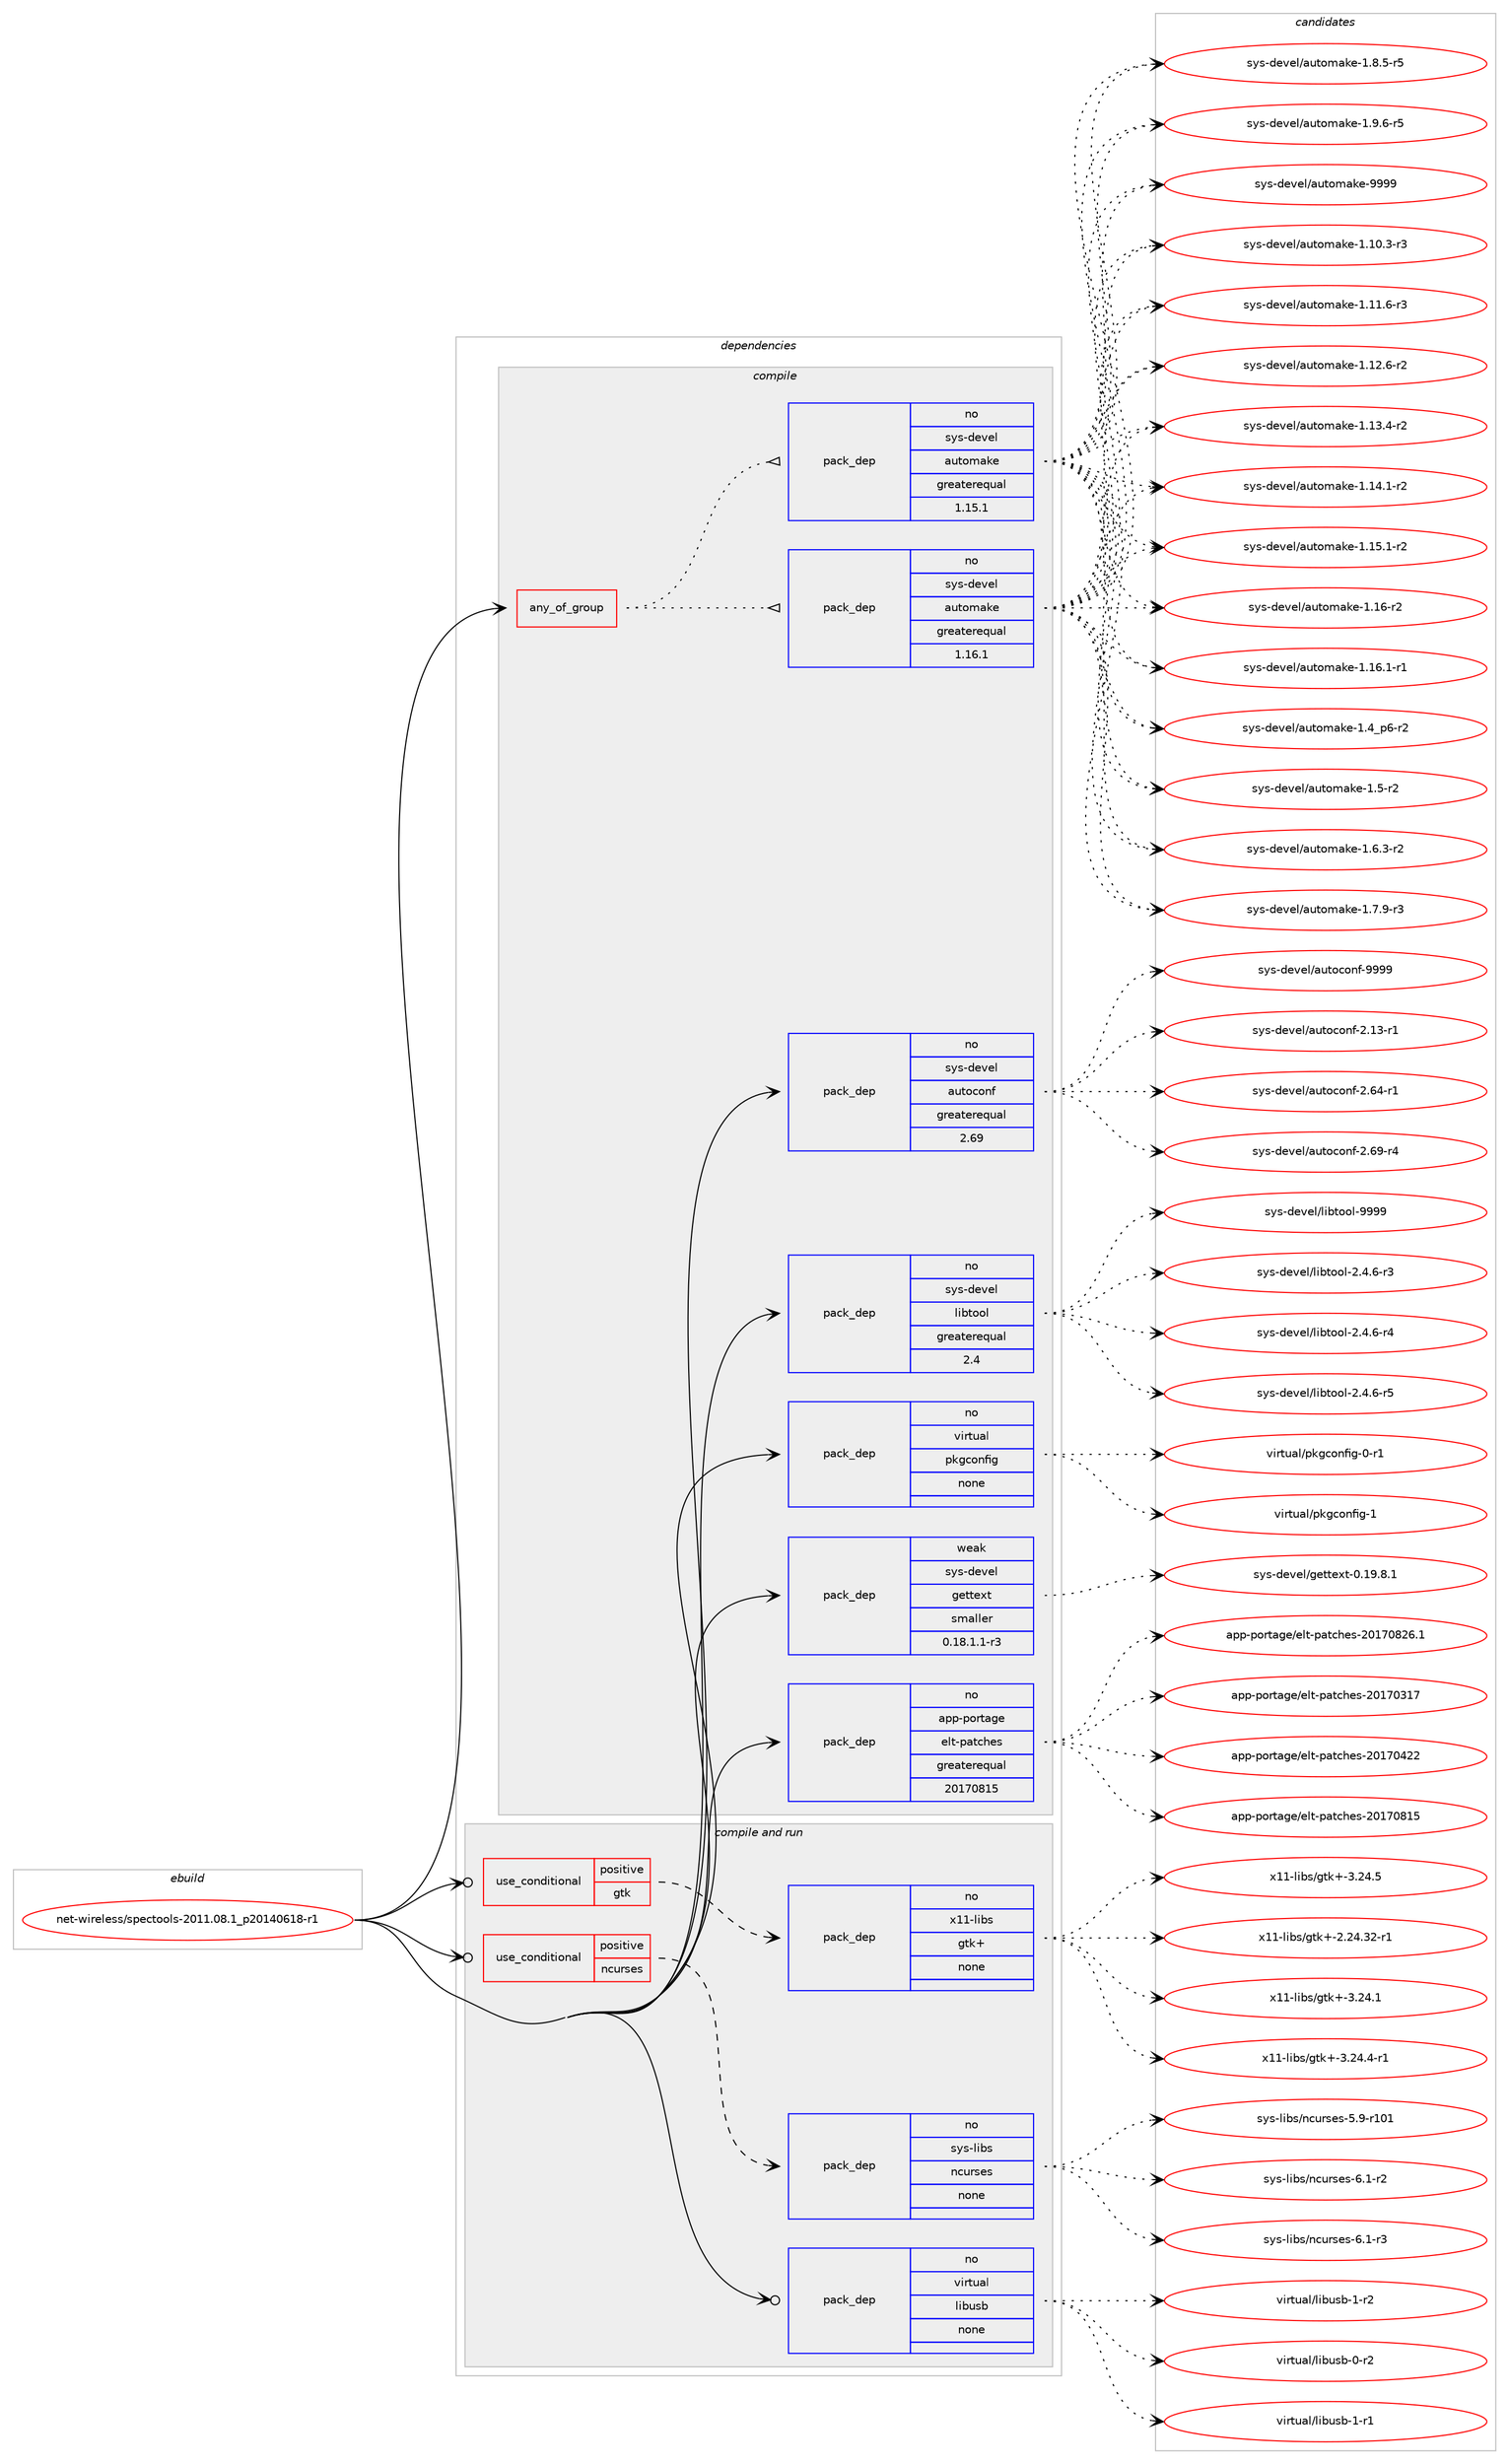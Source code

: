 digraph prolog {

# *************
# Graph options
# *************

newrank=true;
concentrate=true;
compound=true;
graph [rankdir=LR,fontname=Helvetica,fontsize=10,ranksep=1.5];#, ranksep=2.5, nodesep=0.2];
edge  [arrowhead=vee];
node  [fontname=Helvetica,fontsize=10];

# **********
# The ebuild
# **********

subgraph cluster_leftcol {
color=gray;
rank=same;
label=<<i>ebuild</i>>;
id [label="net-wireless/spectools-2011.08.1_p20140618-r1", color=red, width=4, href="../net-wireless/spectools-2011.08.1_p20140618-r1.svg"];
}

# ****************
# The dependencies
# ****************

subgraph cluster_midcol {
color=gray;
label=<<i>dependencies</i>>;
subgraph cluster_compile {
fillcolor="#eeeeee";
style=filled;
label=<<i>compile</i>>;
subgraph any26677 {
dependency1681392 [label=<<TABLE BORDER="0" CELLBORDER="1" CELLSPACING="0" CELLPADDING="4"><TR><TD CELLPADDING="10">any_of_group</TD></TR></TABLE>>, shape=none, color=red];subgraph pack1202351 {
dependency1681393 [label=<<TABLE BORDER="0" CELLBORDER="1" CELLSPACING="0" CELLPADDING="4" WIDTH="220"><TR><TD ROWSPAN="6" CELLPADDING="30">pack_dep</TD></TR><TR><TD WIDTH="110">no</TD></TR><TR><TD>sys-devel</TD></TR><TR><TD>automake</TD></TR><TR><TD>greaterequal</TD></TR><TR><TD>1.16.1</TD></TR></TABLE>>, shape=none, color=blue];
}
dependency1681392:e -> dependency1681393:w [weight=20,style="dotted",arrowhead="oinv"];
subgraph pack1202352 {
dependency1681394 [label=<<TABLE BORDER="0" CELLBORDER="1" CELLSPACING="0" CELLPADDING="4" WIDTH="220"><TR><TD ROWSPAN="6" CELLPADDING="30">pack_dep</TD></TR><TR><TD WIDTH="110">no</TD></TR><TR><TD>sys-devel</TD></TR><TR><TD>automake</TD></TR><TR><TD>greaterequal</TD></TR><TR><TD>1.15.1</TD></TR></TABLE>>, shape=none, color=blue];
}
dependency1681392:e -> dependency1681394:w [weight=20,style="dotted",arrowhead="oinv"];
}
id:e -> dependency1681392:w [weight=20,style="solid",arrowhead="vee"];
subgraph pack1202353 {
dependency1681395 [label=<<TABLE BORDER="0" CELLBORDER="1" CELLSPACING="0" CELLPADDING="4" WIDTH="220"><TR><TD ROWSPAN="6" CELLPADDING="30">pack_dep</TD></TR><TR><TD WIDTH="110">no</TD></TR><TR><TD>app-portage</TD></TR><TR><TD>elt-patches</TD></TR><TR><TD>greaterequal</TD></TR><TR><TD>20170815</TD></TR></TABLE>>, shape=none, color=blue];
}
id:e -> dependency1681395:w [weight=20,style="solid",arrowhead="vee"];
subgraph pack1202354 {
dependency1681396 [label=<<TABLE BORDER="0" CELLBORDER="1" CELLSPACING="0" CELLPADDING="4" WIDTH="220"><TR><TD ROWSPAN="6" CELLPADDING="30">pack_dep</TD></TR><TR><TD WIDTH="110">no</TD></TR><TR><TD>sys-devel</TD></TR><TR><TD>autoconf</TD></TR><TR><TD>greaterequal</TD></TR><TR><TD>2.69</TD></TR></TABLE>>, shape=none, color=blue];
}
id:e -> dependency1681396:w [weight=20,style="solid",arrowhead="vee"];
subgraph pack1202355 {
dependency1681397 [label=<<TABLE BORDER="0" CELLBORDER="1" CELLSPACING="0" CELLPADDING="4" WIDTH="220"><TR><TD ROWSPAN="6" CELLPADDING="30">pack_dep</TD></TR><TR><TD WIDTH="110">no</TD></TR><TR><TD>sys-devel</TD></TR><TR><TD>libtool</TD></TR><TR><TD>greaterequal</TD></TR><TR><TD>2.4</TD></TR></TABLE>>, shape=none, color=blue];
}
id:e -> dependency1681397:w [weight=20,style="solid",arrowhead="vee"];
subgraph pack1202356 {
dependency1681398 [label=<<TABLE BORDER="0" CELLBORDER="1" CELLSPACING="0" CELLPADDING="4" WIDTH="220"><TR><TD ROWSPAN="6" CELLPADDING="30">pack_dep</TD></TR><TR><TD WIDTH="110">no</TD></TR><TR><TD>virtual</TD></TR><TR><TD>pkgconfig</TD></TR><TR><TD>none</TD></TR><TR><TD></TD></TR></TABLE>>, shape=none, color=blue];
}
id:e -> dependency1681398:w [weight=20,style="solid",arrowhead="vee"];
subgraph pack1202357 {
dependency1681399 [label=<<TABLE BORDER="0" CELLBORDER="1" CELLSPACING="0" CELLPADDING="4" WIDTH="220"><TR><TD ROWSPAN="6" CELLPADDING="30">pack_dep</TD></TR><TR><TD WIDTH="110">weak</TD></TR><TR><TD>sys-devel</TD></TR><TR><TD>gettext</TD></TR><TR><TD>smaller</TD></TR><TR><TD>0.18.1.1-r3</TD></TR></TABLE>>, shape=none, color=blue];
}
id:e -> dependency1681399:w [weight=20,style="solid",arrowhead="vee"];
}
subgraph cluster_compileandrun {
fillcolor="#eeeeee";
style=filled;
label=<<i>compile and run</i>>;
subgraph cond451522 {
dependency1681400 [label=<<TABLE BORDER="0" CELLBORDER="1" CELLSPACING="0" CELLPADDING="4"><TR><TD ROWSPAN="3" CELLPADDING="10">use_conditional</TD></TR><TR><TD>positive</TD></TR><TR><TD>gtk</TD></TR></TABLE>>, shape=none, color=red];
subgraph pack1202358 {
dependency1681401 [label=<<TABLE BORDER="0" CELLBORDER="1" CELLSPACING="0" CELLPADDING="4" WIDTH="220"><TR><TD ROWSPAN="6" CELLPADDING="30">pack_dep</TD></TR><TR><TD WIDTH="110">no</TD></TR><TR><TD>x11-libs</TD></TR><TR><TD>gtk+</TD></TR><TR><TD>none</TD></TR><TR><TD></TD></TR></TABLE>>, shape=none, color=blue];
}
dependency1681400:e -> dependency1681401:w [weight=20,style="dashed",arrowhead="vee"];
}
id:e -> dependency1681400:w [weight=20,style="solid",arrowhead="odotvee"];
subgraph cond451523 {
dependency1681402 [label=<<TABLE BORDER="0" CELLBORDER="1" CELLSPACING="0" CELLPADDING="4"><TR><TD ROWSPAN="3" CELLPADDING="10">use_conditional</TD></TR><TR><TD>positive</TD></TR><TR><TD>ncurses</TD></TR></TABLE>>, shape=none, color=red];
subgraph pack1202359 {
dependency1681403 [label=<<TABLE BORDER="0" CELLBORDER="1" CELLSPACING="0" CELLPADDING="4" WIDTH="220"><TR><TD ROWSPAN="6" CELLPADDING="30">pack_dep</TD></TR><TR><TD WIDTH="110">no</TD></TR><TR><TD>sys-libs</TD></TR><TR><TD>ncurses</TD></TR><TR><TD>none</TD></TR><TR><TD></TD></TR></TABLE>>, shape=none, color=blue];
}
dependency1681402:e -> dependency1681403:w [weight=20,style="dashed",arrowhead="vee"];
}
id:e -> dependency1681402:w [weight=20,style="solid",arrowhead="odotvee"];
subgraph pack1202360 {
dependency1681404 [label=<<TABLE BORDER="0" CELLBORDER="1" CELLSPACING="0" CELLPADDING="4" WIDTH="220"><TR><TD ROWSPAN="6" CELLPADDING="30">pack_dep</TD></TR><TR><TD WIDTH="110">no</TD></TR><TR><TD>virtual</TD></TR><TR><TD>libusb</TD></TR><TR><TD>none</TD></TR><TR><TD></TD></TR></TABLE>>, shape=none, color=blue];
}
id:e -> dependency1681404:w [weight=20,style="solid",arrowhead="odotvee"];
}
subgraph cluster_run {
fillcolor="#eeeeee";
style=filled;
label=<<i>run</i>>;
}
}

# **************
# The candidates
# **************

subgraph cluster_choices {
rank=same;
color=gray;
label=<<i>candidates</i>>;

subgraph choice1202351 {
color=black;
nodesep=1;
choice11512111545100101118101108479711711611110997107101454946494846514511451 [label="sys-devel/automake-1.10.3-r3", color=red, width=4,href="../sys-devel/automake-1.10.3-r3.svg"];
choice11512111545100101118101108479711711611110997107101454946494946544511451 [label="sys-devel/automake-1.11.6-r3", color=red, width=4,href="../sys-devel/automake-1.11.6-r3.svg"];
choice11512111545100101118101108479711711611110997107101454946495046544511450 [label="sys-devel/automake-1.12.6-r2", color=red, width=4,href="../sys-devel/automake-1.12.6-r2.svg"];
choice11512111545100101118101108479711711611110997107101454946495146524511450 [label="sys-devel/automake-1.13.4-r2", color=red, width=4,href="../sys-devel/automake-1.13.4-r2.svg"];
choice11512111545100101118101108479711711611110997107101454946495246494511450 [label="sys-devel/automake-1.14.1-r2", color=red, width=4,href="../sys-devel/automake-1.14.1-r2.svg"];
choice11512111545100101118101108479711711611110997107101454946495346494511450 [label="sys-devel/automake-1.15.1-r2", color=red, width=4,href="../sys-devel/automake-1.15.1-r2.svg"];
choice1151211154510010111810110847971171161111099710710145494649544511450 [label="sys-devel/automake-1.16-r2", color=red, width=4,href="../sys-devel/automake-1.16-r2.svg"];
choice11512111545100101118101108479711711611110997107101454946495446494511449 [label="sys-devel/automake-1.16.1-r1", color=red, width=4,href="../sys-devel/automake-1.16.1-r1.svg"];
choice115121115451001011181011084797117116111109971071014549465295112544511450 [label="sys-devel/automake-1.4_p6-r2", color=red, width=4,href="../sys-devel/automake-1.4_p6-r2.svg"];
choice11512111545100101118101108479711711611110997107101454946534511450 [label="sys-devel/automake-1.5-r2", color=red, width=4,href="../sys-devel/automake-1.5-r2.svg"];
choice115121115451001011181011084797117116111109971071014549465446514511450 [label="sys-devel/automake-1.6.3-r2", color=red, width=4,href="../sys-devel/automake-1.6.3-r2.svg"];
choice115121115451001011181011084797117116111109971071014549465546574511451 [label="sys-devel/automake-1.7.9-r3", color=red, width=4,href="../sys-devel/automake-1.7.9-r3.svg"];
choice115121115451001011181011084797117116111109971071014549465646534511453 [label="sys-devel/automake-1.8.5-r5", color=red, width=4,href="../sys-devel/automake-1.8.5-r5.svg"];
choice115121115451001011181011084797117116111109971071014549465746544511453 [label="sys-devel/automake-1.9.6-r5", color=red, width=4,href="../sys-devel/automake-1.9.6-r5.svg"];
choice115121115451001011181011084797117116111109971071014557575757 [label="sys-devel/automake-9999", color=red, width=4,href="../sys-devel/automake-9999.svg"];
dependency1681393:e -> choice11512111545100101118101108479711711611110997107101454946494846514511451:w [style=dotted,weight="100"];
dependency1681393:e -> choice11512111545100101118101108479711711611110997107101454946494946544511451:w [style=dotted,weight="100"];
dependency1681393:e -> choice11512111545100101118101108479711711611110997107101454946495046544511450:w [style=dotted,weight="100"];
dependency1681393:e -> choice11512111545100101118101108479711711611110997107101454946495146524511450:w [style=dotted,weight="100"];
dependency1681393:e -> choice11512111545100101118101108479711711611110997107101454946495246494511450:w [style=dotted,weight="100"];
dependency1681393:e -> choice11512111545100101118101108479711711611110997107101454946495346494511450:w [style=dotted,weight="100"];
dependency1681393:e -> choice1151211154510010111810110847971171161111099710710145494649544511450:w [style=dotted,weight="100"];
dependency1681393:e -> choice11512111545100101118101108479711711611110997107101454946495446494511449:w [style=dotted,weight="100"];
dependency1681393:e -> choice115121115451001011181011084797117116111109971071014549465295112544511450:w [style=dotted,weight="100"];
dependency1681393:e -> choice11512111545100101118101108479711711611110997107101454946534511450:w [style=dotted,weight="100"];
dependency1681393:e -> choice115121115451001011181011084797117116111109971071014549465446514511450:w [style=dotted,weight="100"];
dependency1681393:e -> choice115121115451001011181011084797117116111109971071014549465546574511451:w [style=dotted,weight="100"];
dependency1681393:e -> choice115121115451001011181011084797117116111109971071014549465646534511453:w [style=dotted,weight="100"];
dependency1681393:e -> choice115121115451001011181011084797117116111109971071014549465746544511453:w [style=dotted,weight="100"];
dependency1681393:e -> choice115121115451001011181011084797117116111109971071014557575757:w [style=dotted,weight="100"];
}
subgraph choice1202352 {
color=black;
nodesep=1;
choice11512111545100101118101108479711711611110997107101454946494846514511451 [label="sys-devel/automake-1.10.3-r3", color=red, width=4,href="../sys-devel/automake-1.10.3-r3.svg"];
choice11512111545100101118101108479711711611110997107101454946494946544511451 [label="sys-devel/automake-1.11.6-r3", color=red, width=4,href="../sys-devel/automake-1.11.6-r3.svg"];
choice11512111545100101118101108479711711611110997107101454946495046544511450 [label="sys-devel/automake-1.12.6-r2", color=red, width=4,href="../sys-devel/automake-1.12.6-r2.svg"];
choice11512111545100101118101108479711711611110997107101454946495146524511450 [label="sys-devel/automake-1.13.4-r2", color=red, width=4,href="../sys-devel/automake-1.13.4-r2.svg"];
choice11512111545100101118101108479711711611110997107101454946495246494511450 [label="sys-devel/automake-1.14.1-r2", color=red, width=4,href="../sys-devel/automake-1.14.1-r2.svg"];
choice11512111545100101118101108479711711611110997107101454946495346494511450 [label="sys-devel/automake-1.15.1-r2", color=red, width=4,href="../sys-devel/automake-1.15.1-r2.svg"];
choice1151211154510010111810110847971171161111099710710145494649544511450 [label="sys-devel/automake-1.16-r2", color=red, width=4,href="../sys-devel/automake-1.16-r2.svg"];
choice11512111545100101118101108479711711611110997107101454946495446494511449 [label="sys-devel/automake-1.16.1-r1", color=red, width=4,href="../sys-devel/automake-1.16.1-r1.svg"];
choice115121115451001011181011084797117116111109971071014549465295112544511450 [label="sys-devel/automake-1.4_p6-r2", color=red, width=4,href="../sys-devel/automake-1.4_p6-r2.svg"];
choice11512111545100101118101108479711711611110997107101454946534511450 [label="sys-devel/automake-1.5-r2", color=red, width=4,href="../sys-devel/automake-1.5-r2.svg"];
choice115121115451001011181011084797117116111109971071014549465446514511450 [label="sys-devel/automake-1.6.3-r2", color=red, width=4,href="../sys-devel/automake-1.6.3-r2.svg"];
choice115121115451001011181011084797117116111109971071014549465546574511451 [label="sys-devel/automake-1.7.9-r3", color=red, width=4,href="../sys-devel/automake-1.7.9-r3.svg"];
choice115121115451001011181011084797117116111109971071014549465646534511453 [label="sys-devel/automake-1.8.5-r5", color=red, width=4,href="../sys-devel/automake-1.8.5-r5.svg"];
choice115121115451001011181011084797117116111109971071014549465746544511453 [label="sys-devel/automake-1.9.6-r5", color=red, width=4,href="../sys-devel/automake-1.9.6-r5.svg"];
choice115121115451001011181011084797117116111109971071014557575757 [label="sys-devel/automake-9999", color=red, width=4,href="../sys-devel/automake-9999.svg"];
dependency1681394:e -> choice11512111545100101118101108479711711611110997107101454946494846514511451:w [style=dotted,weight="100"];
dependency1681394:e -> choice11512111545100101118101108479711711611110997107101454946494946544511451:w [style=dotted,weight="100"];
dependency1681394:e -> choice11512111545100101118101108479711711611110997107101454946495046544511450:w [style=dotted,weight="100"];
dependency1681394:e -> choice11512111545100101118101108479711711611110997107101454946495146524511450:w [style=dotted,weight="100"];
dependency1681394:e -> choice11512111545100101118101108479711711611110997107101454946495246494511450:w [style=dotted,weight="100"];
dependency1681394:e -> choice11512111545100101118101108479711711611110997107101454946495346494511450:w [style=dotted,weight="100"];
dependency1681394:e -> choice1151211154510010111810110847971171161111099710710145494649544511450:w [style=dotted,weight="100"];
dependency1681394:e -> choice11512111545100101118101108479711711611110997107101454946495446494511449:w [style=dotted,weight="100"];
dependency1681394:e -> choice115121115451001011181011084797117116111109971071014549465295112544511450:w [style=dotted,weight="100"];
dependency1681394:e -> choice11512111545100101118101108479711711611110997107101454946534511450:w [style=dotted,weight="100"];
dependency1681394:e -> choice115121115451001011181011084797117116111109971071014549465446514511450:w [style=dotted,weight="100"];
dependency1681394:e -> choice115121115451001011181011084797117116111109971071014549465546574511451:w [style=dotted,weight="100"];
dependency1681394:e -> choice115121115451001011181011084797117116111109971071014549465646534511453:w [style=dotted,weight="100"];
dependency1681394:e -> choice115121115451001011181011084797117116111109971071014549465746544511453:w [style=dotted,weight="100"];
dependency1681394:e -> choice115121115451001011181011084797117116111109971071014557575757:w [style=dotted,weight="100"];
}
subgraph choice1202353 {
color=black;
nodesep=1;
choice97112112451121111141169710310147101108116451129711699104101115455048495548514955 [label="app-portage/elt-patches-20170317", color=red, width=4,href="../app-portage/elt-patches-20170317.svg"];
choice97112112451121111141169710310147101108116451129711699104101115455048495548525050 [label="app-portage/elt-patches-20170422", color=red, width=4,href="../app-portage/elt-patches-20170422.svg"];
choice97112112451121111141169710310147101108116451129711699104101115455048495548564953 [label="app-portage/elt-patches-20170815", color=red, width=4,href="../app-portage/elt-patches-20170815.svg"];
choice971121124511211111411697103101471011081164511297116991041011154550484955485650544649 [label="app-portage/elt-patches-20170826.1", color=red, width=4,href="../app-portage/elt-patches-20170826.1.svg"];
dependency1681395:e -> choice97112112451121111141169710310147101108116451129711699104101115455048495548514955:w [style=dotted,weight="100"];
dependency1681395:e -> choice97112112451121111141169710310147101108116451129711699104101115455048495548525050:w [style=dotted,weight="100"];
dependency1681395:e -> choice97112112451121111141169710310147101108116451129711699104101115455048495548564953:w [style=dotted,weight="100"];
dependency1681395:e -> choice971121124511211111411697103101471011081164511297116991041011154550484955485650544649:w [style=dotted,weight="100"];
}
subgraph choice1202354 {
color=black;
nodesep=1;
choice1151211154510010111810110847971171161119911111010245504649514511449 [label="sys-devel/autoconf-2.13-r1", color=red, width=4,href="../sys-devel/autoconf-2.13-r1.svg"];
choice1151211154510010111810110847971171161119911111010245504654524511449 [label="sys-devel/autoconf-2.64-r1", color=red, width=4,href="../sys-devel/autoconf-2.64-r1.svg"];
choice1151211154510010111810110847971171161119911111010245504654574511452 [label="sys-devel/autoconf-2.69-r4", color=red, width=4,href="../sys-devel/autoconf-2.69-r4.svg"];
choice115121115451001011181011084797117116111991111101024557575757 [label="sys-devel/autoconf-9999", color=red, width=4,href="../sys-devel/autoconf-9999.svg"];
dependency1681396:e -> choice1151211154510010111810110847971171161119911111010245504649514511449:w [style=dotted,weight="100"];
dependency1681396:e -> choice1151211154510010111810110847971171161119911111010245504654524511449:w [style=dotted,weight="100"];
dependency1681396:e -> choice1151211154510010111810110847971171161119911111010245504654574511452:w [style=dotted,weight="100"];
dependency1681396:e -> choice115121115451001011181011084797117116111991111101024557575757:w [style=dotted,weight="100"];
}
subgraph choice1202355 {
color=black;
nodesep=1;
choice1151211154510010111810110847108105981161111111084550465246544511451 [label="sys-devel/libtool-2.4.6-r3", color=red, width=4,href="../sys-devel/libtool-2.4.6-r3.svg"];
choice1151211154510010111810110847108105981161111111084550465246544511452 [label="sys-devel/libtool-2.4.6-r4", color=red, width=4,href="../sys-devel/libtool-2.4.6-r4.svg"];
choice1151211154510010111810110847108105981161111111084550465246544511453 [label="sys-devel/libtool-2.4.6-r5", color=red, width=4,href="../sys-devel/libtool-2.4.6-r5.svg"];
choice1151211154510010111810110847108105981161111111084557575757 [label="sys-devel/libtool-9999", color=red, width=4,href="../sys-devel/libtool-9999.svg"];
dependency1681397:e -> choice1151211154510010111810110847108105981161111111084550465246544511451:w [style=dotted,weight="100"];
dependency1681397:e -> choice1151211154510010111810110847108105981161111111084550465246544511452:w [style=dotted,weight="100"];
dependency1681397:e -> choice1151211154510010111810110847108105981161111111084550465246544511453:w [style=dotted,weight="100"];
dependency1681397:e -> choice1151211154510010111810110847108105981161111111084557575757:w [style=dotted,weight="100"];
}
subgraph choice1202356 {
color=black;
nodesep=1;
choice11810511411611797108471121071039911111010210510345484511449 [label="virtual/pkgconfig-0-r1", color=red, width=4,href="../virtual/pkgconfig-0-r1.svg"];
choice1181051141161179710847112107103991111101021051034549 [label="virtual/pkgconfig-1", color=red, width=4,href="../virtual/pkgconfig-1.svg"];
dependency1681398:e -> choice11810511411611797108471121071039911111010210510345484511449:w [style=dotted,weight="100"];
dependency1681398:e -> choice1181051141161179710847112107103991111101021051034549:w [style=dotted,weight="100"];
}
subgraph choice1202357 {
color=black;
nodesep=1;
choice1151211154510010111810110847103101116116101120116454846495746564649 [label="sys-devel/gettext-0.19.8.1", color=red, width=4,href="../sys-devel/gettext-0.19.8.1.svg"];
dependency1681399:e -> choice1151211154510010111810110847103101116116101120116454846495746564649:w [style=dotted,weight="100"];
}
subgraph choice1202358 {
color=black;
nodesep=1;
choice12049494510810598115471031161074345504650524651504511449 [label="x11-libs/gtk+-2.24.32-r1", color=red, width=4,href="../x11-libs/gtk+-2.24.32-r1.svg"];
choice12049494510810598115471031161074345514650524649 [label="x11-libs/gtk+-3.24.1", color=red, width=4,href="../x11-libs/gtk+-3.24.1.svg"];
choice120494945108105981154710311610743455146505246524511449 [label="x11-libs/gtk+-3.24.4-r1", color=red, width=4,href="../x11-libs/gtk+-3.24.4-r1.svg"];
choice12049494510810598115471031161074345514650524653 [label="x11-libs/gtk+-3.24.5", color=red, width=4,href="../x11-libs/gtk+-3.24.5.svg"];
dependency1681401:e -> choice12049494510810598115471031161074345504650524651504511449:w [style=dotted,weight="100"];
dependency1681401:e -> choice12049494510810598115471031161074345514650524649:w [style=dotted,weight="100"];
dependency1681401:e -> choice120494945108105981154710311610743455146505246524511449:w [style=dotted,weight="100"];
dependency1681401:e -> choice12049494510810598115471031161074345514650524653:w [style=dotted,weight="100"];
}
subgraph choice1202359 {
color=black;
nodesep=1;
choice115121115451081059811547110991171141151011154553465745114494849 [label="sys-libs/ncurses-5.9-r101", color=red, width=4,href="../sys-libs/ncurses-5.9-r101.svg"];
choice11512111545108105981154711099117114115101115455446494511450 [label="sys-libs/ncurses-6.1-r2", color=red, width=4,href="../sys-libs/ncurses-6.1-r2.svg"];
choice11512111545108105981154711099117114115101115455446494511451 [label="sys-libs/ncurses-6.1-r3", color=red, width=4,href="../sys-libs/ncurses-6.1-r3.svg"];
dependency1681403:e -> choice115121115451081059811547110991171141151011154553465745114494849:w [style=dotted,weight="100"];
dependency1681403:e -> choice11512111545108105981154711099117114115101115455446494511450:w [style=dotted,weight="100"];
dependency1681403:e -> choice11512111545108105981154711099117114115101115455446494511451:w [style=dotted,weight="100"];
}
subgraph choice1202360 {
color=black;
nodesep=1;
choice1181051141161179710847108105981171159845484511450 [label="virtual/libusb-0-r2", color=red, width=4,href="../virtual/libusb-0-r2.svg"];
choice1181051141161179710847108105981171159845494511449 [label="virtual/libusb-1-r1", color=red, width=4,href="../virtual/libusb-1-r1.svg"];
choice1181051141161179710847108105981171159845494511450 [label="virtual/libusb-1-r2", color=red, width=4,href="../virtual/libusb-1-r2.svg"];
dependency1681404:e -> choice1181051141161179710847108105981171159845484511450:w [style=dotted,weight="100"];
dependency1681404:e -> choice1181051141161179710847108105981171159845494511449:w [style=dotted,weight="100"];
dependency1681404:e -> choice1181051141161179710847108105981171159845494511450:w [style=dotted,weight="100"];
}
}

}
